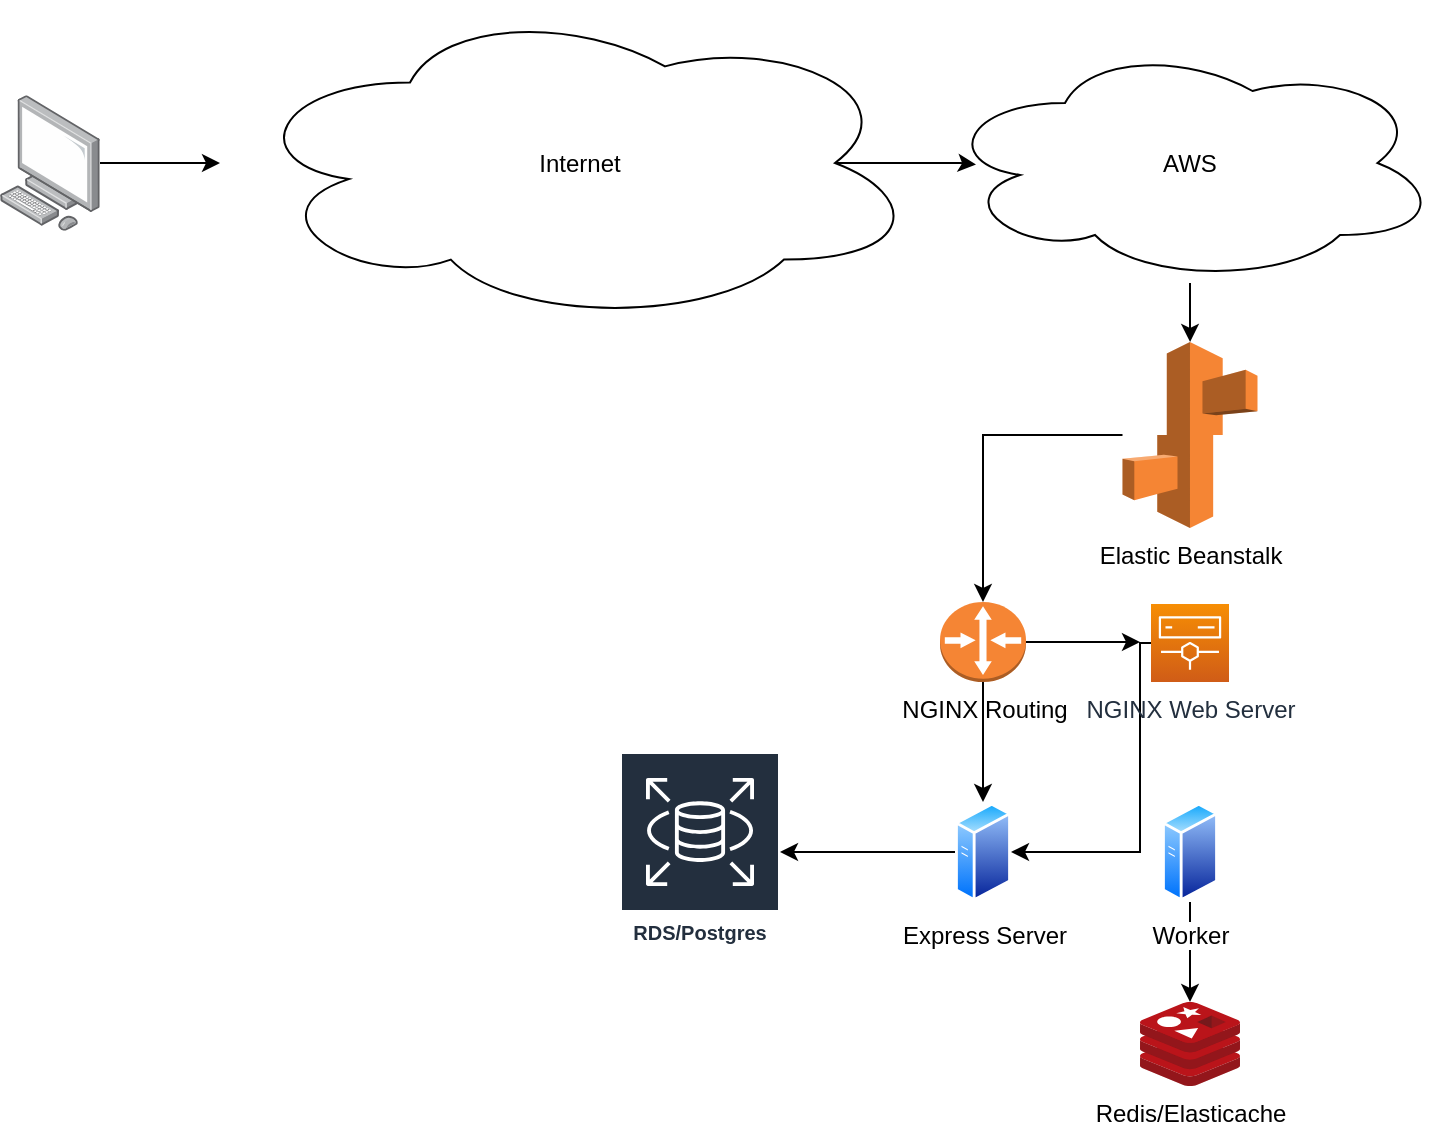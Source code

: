 <mxfile version="19.0.3" type="device"><diagram id="SiPnKcqstEnB6ApmZQwE" name="Page-1"><mxGraphModel dx="981" dy="597" grid="1" gridSize="10" guides="1" tooltips="1" connect="1" arrows="1" fold="1" page="1" pageScale="1" pageWidth="850" pageHeight="1100" math="0" shadow="0"><root><mxCell id="0"/><mxCell id="1" parent="0"/><mxCell id="AAdp92nPVeEXLs2qF8Jt-7" style="edgeStyle=orthogonalEdgeStyle;rounded=0;orthogonalLoop=1;jettySize=auto;html=1;" edge="1" parent="1" source="AAdp92nPVeEXLs2qF8Jt-4"><mxGeometry relative="1" as="geometry"><mxPoint x="250" y="390.5" as="targetPoint"/></mxGeometry></mxCell><mxCell id="AAdp92nPVeEXLs2qF8Jt-4" value="" style="points=[];aspect=fixed;html=1;align=center;shadow=0;dashed=0;image;image=img/lib/allied_telesis/computer_and_terminals/Personal_Computer.svg;" vertex="1" parent="1"><mxGeometry x="140" y="356.62" width="50" height="67.76" as="geometry"/></mxCell><mxCell id="AAdp92nPVeEXLs2qF8Jt-16" style="edgeStyle=orthogonalEdgeStyle;rounded=0;orthogonalLoop=1;jettySize=auto;html=1;exitX=0.875;exitY=0.5;exitDx=0;exitDy=0;exitPerimeter=0;entryX=0.072;entryY=0.506;entryDx=0;entryDy=0;entryPerimeter=0;" edge="1" parent="1" source="AAdp92nPVeEXLs2qF8Jt-5" target="AAdp92nPVeEXLs2qF8Jt-9"><mxGeometry relative="1" as="geometry"/></mxCell><mxCell id="AAdp92nPVeEXLs2qF8Jt-5" value="Internet" style="ellipse;shape=cloud;whiteSpace=wrap;html=1;" vertex="1" parent="1"><mxGeometry x="260" y="310" width="340" height="161" as="geometry"/></mxCell><mxCell id="AAdp92nPVeEXLs2qF8Jt-17" style="edgeStyle=orthogonalEdgeStyle;rounded=0;orthogonalLoop=1;jettySize=auto;html=1;" edge="1" parent="1" source="AAdp92nPVeEXLs2qF8Jt-9" target="AAdp92nPVeEXLs2qF8Jt-12"><mxGeometry relative="1" as="geometry"/></mxCell><mxCell id="AAdp92nPVeEXLs2qF8Jt-9" value="AWS" style="ellipse;shape=cloud;whiteSpace=wrap;html=1;" vertex="1" parent="1"><mxGeometry x="610" y="330.5" width="250" height="120" as="geometry"/></mxCell><mxCell id="AAdp92nPVeEXLs2qF8Jt-14" style="edgeStyle=orthogonalEdgeStyle;rounded=0;orthogonalLoop=1;jettySize=auto;html=1;entryX=0.5;entryY=0;entryDx=0;entryDy=0;entryPerimeter=0;" edge="1" parent="1" source="AAdp92nPVeEXLs2qF8Jt-12" target="AAdp92nPVeEXLs2qF8Jt-13"><mxGeometry relative="1" as="geometry"/></mxCell><mxCell id="AAdp92nPVeEXLs2qF8Jt-12" value="Elastic Beanstalk" style="outlineConnect=0;dashed=0;verticalLabelPosition=bottom;verticalAlign=top;align=center;html=1;shape=mxgraph.aws3.elastic_beanstalk;fillColor=#F58534;gradientColor=none;" vertex="1" parent="1"><mxGeometry x="701.25" y="480" width="67.5" height="93" as="geometry"/></mxCell><mxCell id="AAdp92nPVeEXLs2qF8Jt-19" style="edgeStyle=orthogonalEdgeStyle;rounded=0;orthogonalLoop=1;jettySize=auto;html=1;" edge="1" parent="1" source="AAdp92nPVeEXLs2qF8Jt-13"><mxGeometry relative="1" as="geometry"><mxPoint x="710" y="630" as="targetPoint"/></mxGeometry></mxCell><mxCell id="AAdp92nPVeEXLs2qF8Jt-21" style="edgeStyle=orthogonalEdgeStyle;rounded=0;orthogonalLoop=1;jettySize=auto;html=1;entryX=0.5;entryY=0;entryDx=0;entryDy=0;" edge="1" parent="1" source="AAdp92nPVeEXLs2qF8Jt-13" target="AAdp92nPVeEXLs2qF8Jt-20"><mxGeometry relative="1" as="geometry"><mxPoint x="631.5" y="700" as="targetPoint"/></mxGeometry></mxCell><mxCell id="AAdp92nPVeEXLs2qF8Jt-13" value="NGINX Routing&lt;br&gt;" style="outlineConnect=0;dashed=0;verticalLabelPosition=bottom;verticalAlign=top;align=center;html=1;shape=mxgraph.aws3.router;fillColor=#F58534;gradientColor=none;" vertex="1" parent="1"><mxGeometry x="610" y="610" width="43" height="40" as="geometry"/></mxCell><mxCell id="AAdp92nPVeEXLs2qF8Jt-29" style="edgeStyle=orthogonalEdgeStyle;rounded=0;orthogonalLoop=1;jettySize=auto;html=1;entryX=1;entryY=0.5;entryDx=0;entryDy=0;" edge="1" parent="1" source="AAdp92nPVeEXLs2qF8Jt-18" target="AAdp92nPVeEXLs2qF8Jt-20"><mxGeometry relative="1" as="geometry"><Array as="points"><mxPoint x="710" y="631"/><mxPoint x="710" y="735"/></Array></mxGeometry></mxCell><mxCell id="AAdp92nPVeEXLs2qF8Jt-18" value="NGINX Web Server" style="sketch=0;points=[[0,0,0],[0.25,0,0],[0.5,0,0],[0.75,0,0],[1,0,0],[0,1,0],[0.25,1,0],[0.5,1,0],[0.75,1,0],[1,1,0],[0,0.25,0],[0,0.5,0],[0,0.75,0],[1,0.25,0],[1,0.5,0],[1,0.75,0]];outlineConnect=0;fontColor=#232F3E;gradientColor=#F78E04;gradientDirection=north;fillColor=#D05C17;strokeColor=#ffffff;dashed=0;verticalLabelPosition=bottom;verticalAlign=top;align=center;html=1;fontSize=12;fontStyle=0;aspect=fixed;shape=mxgraph.aws4.resourceIcon;resIcon=mxgraph.aws4.elemental;" vertex="1" parent="1"><mxGeometry x="715.5" y="611" width="39" height="39" as="geometry"/></mxCell><mxCell id="AAdp92nPVeEXLs2qF8Jt-23" style="edgeStyle=orthogonalEdgeStyle;rounded=0;orthogonalLoop=1;jettySize=auto;html=1;" edge="1" parent="1" source="AAdp92nPVeEXLs2qF8Jt-20" target="AAdp92nPVeEXLs2qF8Jt-24"><mxGeometry relative="1" as="geometry"><mxPoint x="490.027" y="649" as="targetPoint"/></mxGeometry></mxCell><mxCell id="AAdp92nPVeEXLs2qF8Jt-20" value="Express Server" style="aspect=fixed;perimeter=ellipsePerimeter;html=1;align=center;shadow=0;dashed=0;spacingTop=3;image;image=img/lib/active_directory/generic_server.svg;" vertex="1" parent="1"><mxGeometry x="617.5" y="710" width="28.0" height="50" as="geometry"/></mxCell><mxCell id="AAdp92nPVeEXLs2qF8Jt-24" value="RDS/Postgres" style="sketch=0;outlineConnect=0;fontColor=#232F3E;gradientColor=none;strokeColor=#ffffff;fillColor=#232F3E;dashed=0;verticalLabelPosition=middle;verticalAlign=bottom;align=center;html=1;whiteSpace=wrap;fontSize=10;fontStyle=1;spacing=3;shape=mxgraph.aws4.productIcon;prIcon=mxgraph.aws4.rds;" vertex="1" parent="1"><mxGeometry x="450" y="685" width="80" height="100" as="geometry"/></mxCell><mxCell id="AAdp92nPVeEXLs2qF8Jt-27" style="edgeStyle=orthogonalEdgeStyle;rounded=0;orthogonalLoop=1;jettySize=auto;html=1;" edge="1" parent="1" source="AAdp92nPVeEXLs2qF8Jt-25" target="AAdp92nPVeEXLs2qF8Jt-26"><mxGeometry relative="1" as="geometry"/></mxCell><mxCell id="AAdp92nPVeEXLs2qF8Jt-25" value="Worker" style="aspect=fixed;perimeter=ellipsePerimeter;html=1;align=center;shadow=0;dashed=0;spacingTop=3;image;image=img/lib/active_directory/generic_server.svg;" vertex="1" parent="1"><mxGeometry x="721" y="710" width="28.0" height="50" as="geometry"/></mxCell><mxCell id="AAdp92nPVeEXLs2qF8Jt-26" value="Redis/Elasticache" style="sketch=0;aspect=fixed;html=1;points=[];align=center;image;fontSize=12;image=img/lib/mscae/Cache_Redis_Product.svg;" vertex="1" parent="1"><mxGeometry x="710" y="810" width="50" height="42" as="geometry"/></mxCell></root></mxGraphModel></diagram></mxfile>